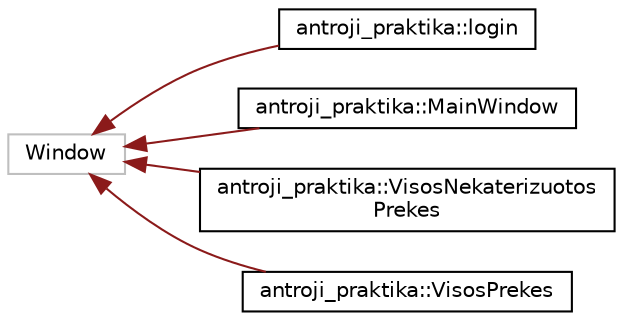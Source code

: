 digraph "Graphical Class Hierarchy"
{
 // LATEX_PDF_SIZE
  edge [fontname="Helvetica",fontsize="10",labelfontname="Helvetica",labelfontsize="10"];
  node [fontname="Helvetica",fontsize="10",shape=record];
  rankdir="LR";
  Node1 [label="Window",height=0.2,width=0.4,color="grey75", fillcolor="white", style="filled",tooltip=" "];
  Node1 -> Node0 [dir="back",color="firebrick4",fontsize="10",style="solid",fontname="Helvetica"];
  Node0 [label="antroji_praktika::login",height=0.2,width=0.4,color="black", fillcolor="white", style="filled",URL="$classantroji__praktika_1_1login.html",tooltip="Interaction logic for login.xaml"];
  Node1 -> Node3 [dir="back",color="firebrick4",fontsize="10",style="solid",fontname="Helvetica"];
  Node3 [label="antroji_praktika::MainWindow",height=0.2,width=0.4,color="black", fillcolor="white", style="filled",URL="$classantroji__praktika_1_1_main_window.html",tooltip="Interaction logic for MainWindow.xaml"];
  Node1 -> Node4 [dir="back",color="firebrick4",fontsize="10",style="solid",fontname="Helvetica"];
  Node4 [label="antroji_praktika::VisosNekaterizuotos\lPrekes",height=0.2,width=0.4,color="black", fillcolor="white", style="filled",URL="$classantroji__praktika_1_1_visos_nekaterizuotos_prekes.html",tooltip="Interaction logic for VisosNekaterizuotosPrekes.xaml"];
  Node1 -> Node5 [dir="back",color="firebrick4",fontsize="10",style="solid",fontname="Helvetica"];
  Node5 [label="antroji_praktika::VisosPrekes",height=0.2,width=0.4,color="black", fillcolor="white", style="filled",URL="$classantroji__praktika_1_1_visos_prekes.html",tooltip="Interaction logic for VisosPrekes.xaml"];
}
